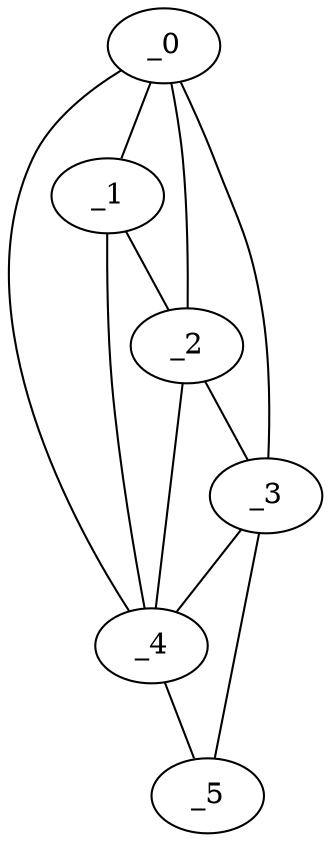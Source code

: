 graph "obj70__90.gxl" {
	_0	 [x=10,
		y=47];
	_1	 [x=55,
		y=36];
	_0 -- _1	 [valence=1];
	_2	 [x=68,
		y=42];
	_0 -- _2	 [valence=2];
	_3	 [x=119,
		y=49];
	_0 -- _3	 [valence=1];
	_4	 [x=127,
		y=18];
	_0 -- _4	 [valence=1];
	_1 -- _2	 [valence=2];
	_1 -- _4	 [valence=2];
	_2 -- _3	 [valence=2];
	_2 -- _4	 [valence=2];
	_3 -- _4	 [valence=2];
	_5	 [x=127,
		y=43];
	_3 -- _5	 [valence=1];
	_4 -- _5	 [valence=1];
}
